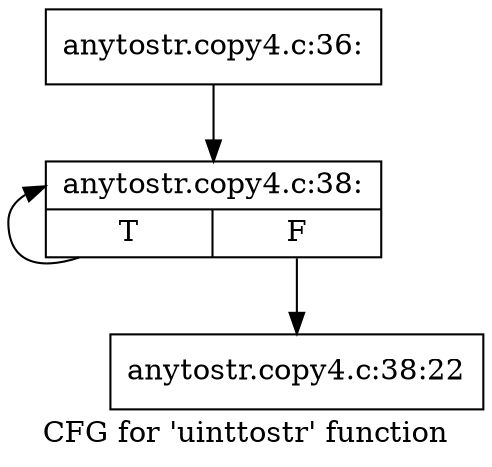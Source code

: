 digraph "CFG for 'uinttostr' function" {
	label="CFG for 'uinttostr' function";

	Node0xdc5b830 [shape=record,label="{anytostr.copy4.c:36:}"];
	Node0xdc5b830 -> Node0xdcba7d0;
	Node0xdcba7d0 [shape=record,label="{anytostr.copy4.c:38:|{<s0>T|<s1>F}}"];
	Node0xdcba7d0:s0 -> Node0xdcba7d0;
	Node0xdcba7d0:s1 -> Node0xdcb9160;
	Node0xdcb9160 [shape=record,label="{anytostr.copy4.c:38:22}"];
}
